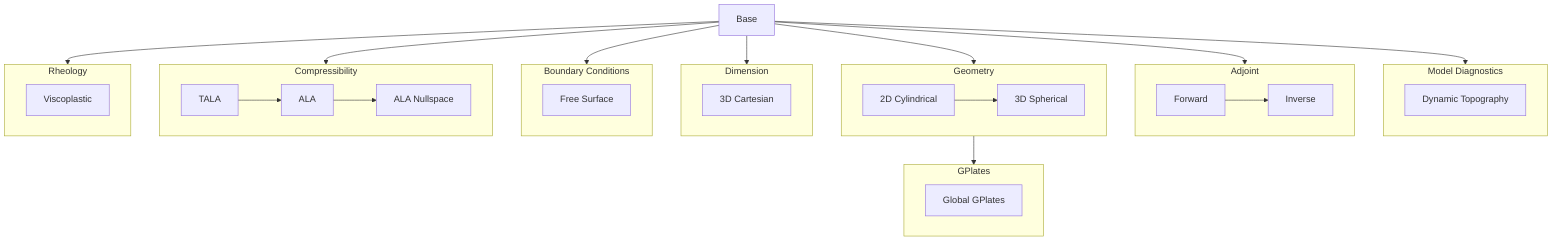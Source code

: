 graph TD
  base[Base]

  subgraph model_diagnostics[Model Diagnostics]
  dynamic_topography[Dynamic Topography]
  end

  subgraph adjoint[Adjoint]
  adjoint_forward[Forward] --> inverse[Inverse]
  end

  subgraph geometry[Geometry]
  cylindrical_2d[2D Cylindrical] --> spherical_3d[3D Spherical]
  end

  subgraph gplates[GPlates]
  gplates_global["Global GPlates"]
  end

  subgraph dimension[Dimension]
  cartesian_3d[3D Cartesian]
  end

  subgraph bcs[Boundary Conditions]
  free_surface[Free Surface]
  end

  subgraph compressibility[Compressibility]
  tala[TALA] --> ala[ALA] --> visualise_ala[ALA Nullspace]
  end

  subgraph rheology[Rheology]
  viscoplastic[Viscoplastic]
  end

  base --> dimension
  base --> compressibility
  base --> rheology
  base --> geometry
  base --> bcs
  base --> adjoint
  base --> model_diagnostics
  geometry --> gplates

  click base "base_case"
  click tala "2d_compressible_TALA"
  click ala "2d_compressible_ALA"
  click visualise_ala "visualise_ALA_p_nullspace"
  click viscoplastic "viscoplastic_case"
  click cartesian_3d "3d_cartesian"
  click cylindrical_2d "2d_cylindrical"
  click spherical_3d "3d_spherical"
  click gplates_global "gplates_global"
  click adjoint_forward "adjoint_forward"
  click inverse "adjoint"
  click free_surface "free_surface"
  click dynamic_topography "dynamic_topography"